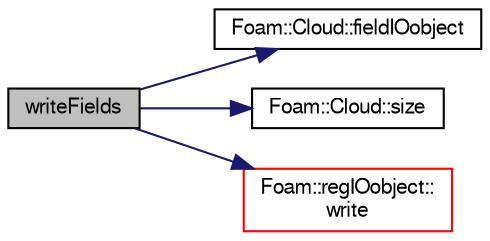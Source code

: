 digraph "writeFields"
{
  bgcolor="transparent";
  edge [fontname="FreeSans",fontsize="10",labelfontname="FreeSans",labelfontsize="10"];
  node [fontname="FreeSans",fontsize="10",shape=record];
  rankdir="LR";
  Node1 [label="writeFields",height=0.2,width=0.4,color="black", fillcolor="grey75", style="filled" fontcolor="black"];
  Node1 -> Node2 [color="midnightblue",fontsize="10",style="solid",fontname="FreeSans"];
  Node2 [label="Foam::Cloud::fieldIOobject",height=0.2,width=0.4,color="black",URL="$a00267.html#aeff14efb16617f98e54d9c0c0ac06a37",tooltip="Helper to construct IOobject for field and current time. "];
  Node1 -> Node3 [color="midnightblue",fontsize="10",style="solid",fontname="FreeSans"];
  Node3 [label="Foam::Cloud::size",height=0.2,width=0.4,color="black",URL="$a00267.html#a65cea301e2d6033c43932d12d91c792f"];
  Node1 -> Node4 [color="midnightblue",fontsize="10",style="solid",fontname="FreeSans"];
  Node4 [label="Foam::regIOobject::\lwrite",height=0.2,width=0.4,color="red",URL="$a02084.html#a6e5faa425b059eeb55cd904755791076",tooltip="Write using setting from DB. "];
}

